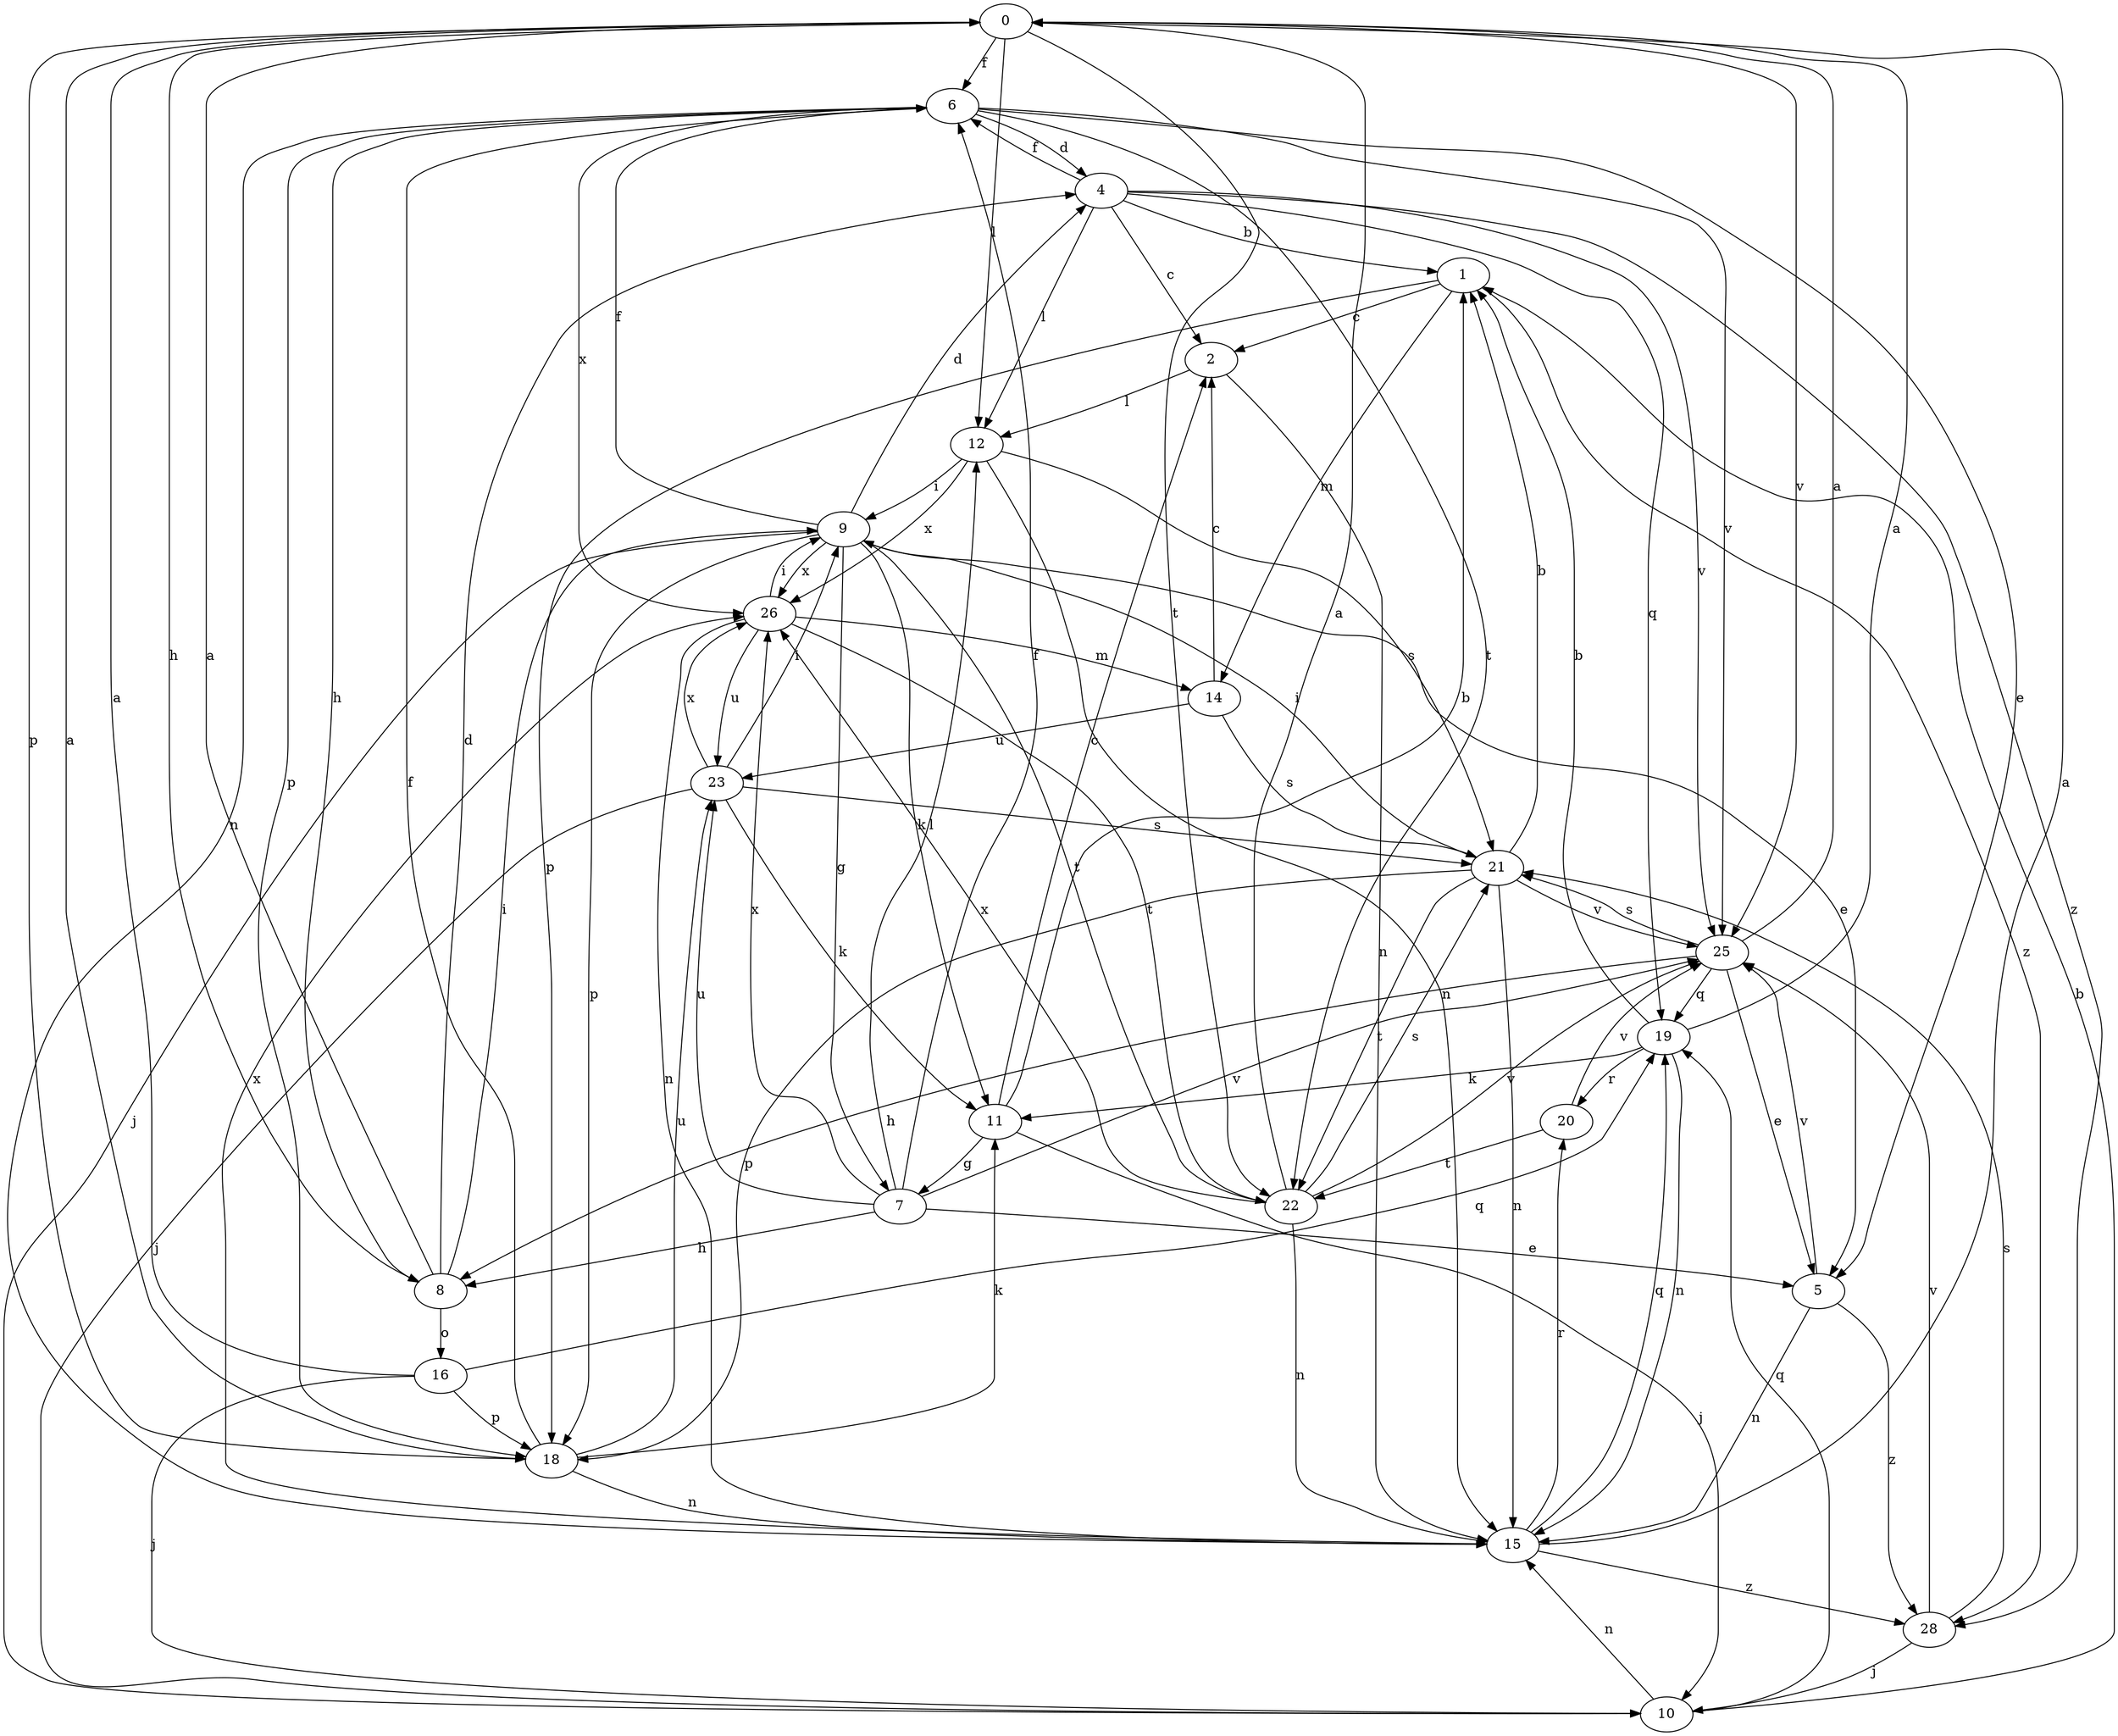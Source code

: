 strict digraph  {
0;
1;
2;
4;
5;
6;
7;
8;
9;
10;
11;
12;
14;
15;
16;
18;
19;
20;
21;
22;
23;
25;
26;
28;
0 -> 6  [label=f];
0 -> 8  [label=h];
0 -> 12  [label=l];
0 -> 18  [label=p];
0 -> 22  [label=t];
0 -> 25  [label=v];
1 -> 2  [label=c];
1 -> 14  [label=m];
1 -> 18  [label=p];
1 -> 28  [label=z];
2 -> 12  [label=l];
2 -> 15  [label=n];
4 -> 1  [label=b];
4 -> 2  [label=c];
4 -> 6  [label=f];
4 -> 12  [label=l];
4 -> 19  [label=q];
4 -> 25  [label=v];
4 -> 28  [label=z];
5 -> 15  [label=n];
5 -> 25  [label=v];
5 -> 28  [label=z];
6 -> 4  [label=d];
6 -> 5  [label=e];
6 -> 8  [label=h];
6 -> 15  [label=n];
6 -> 18  [label=p];
6 -> 22  [label=t];
6 -> 25  [label=v];
6 -> 26  [label=x];
7 -> 5  [label=e];
7 -> 6  [label=f];
7 -> 8  [label=h];
7 -> 12  [label=l];
7 -> 23  [label=u];
7 -> 25  [label=v];
7 -> 26  [label=x];
8 -> 0  [label=a];
8 -> 4  [label=d];
8 -> 9  [label=i];
8 -> 16  [label=o];
9 -> 4  [label=d];
9 -> 5  [label=e];
9 -> 6  [label=f];
9 -> 7  [label=g];
9 -> 10  [label=j];
9 -> 11  [label=k];
9 -> 18  [label=p];
9 -> 22  [label=t];
9 -> 26  [label=x];
10 -> 1  [label=b];
10 -> 15  [label=n];
10 -> 19  [label=q];
11 -> 1  [label=b];
11 -> 2  [label=c];
11 -> 7  [label=g];
11 -> 10  [label=j];
12 -> 9  [label=i];
12 -> 15  [label=n];
12 -> 21  [label=s];
12 -> 26  [label=x];
14 -> 2  [label=c];
14 -> 21  [label=s];
14 -> 23  [label=u];
15 -> 0  [label=a];
15 -> 19  [label=q];
15 -> 20  [label=r];
15 -> 26  [label=x];
15 -> 28  [label=z];
16 -> 0  [label=a];
16 -> 10  [label=j];
16 -> 18  [label=p];
16 -> 19  [label=q];
18 -> 0  [label=a];
18 -> 6  [label=f];
18 -> 11  [label=k];
18 -> 15  [label=n];
18 -> 23  [label=u];
19 -> 0  [label=a];
19 -> 1  [label=b];
19 -> 11  [label=k];
19 -> 15  [label=n];
19 -> 20  [label=r];
20 -> 22  [label=t];
20 -> 25  [label=v];
21 -> 1  [label=b];
21 -> 9  [label=i];
21 -> 15  [label=n];
21 -> 18  [label=p];
21 -> 22  [label=t];
21 -> 25  [label=v];
22 -> 0  [label=a];
22 -> 15  [label=n];
22 -> 21  [label=s];
22 -> 25  [label=v];
22 -> 26  [label=x];
23 -> 9  [label=i];
23 -> 10  [label=j];
23 -> 11  [label=k];
23 -> 21  [label=s];
23 -> 26  [label=x];
25 -> 0  [label=a];
25 -> 5  [label=e];
25 -> 8  [label=h];
25 -> 19  [label=q];
25 -> 21  [label=s];
26 -> 9  [label=i];
26 -> 14  [label=m];
26 -> 15  [label=n];
26 -> 22  [label=t];
26 -> 23  [label=u];
28 -> 10  [label=j];
28 -> 21  [label=s];
28 -> 25  [label=v];
}
